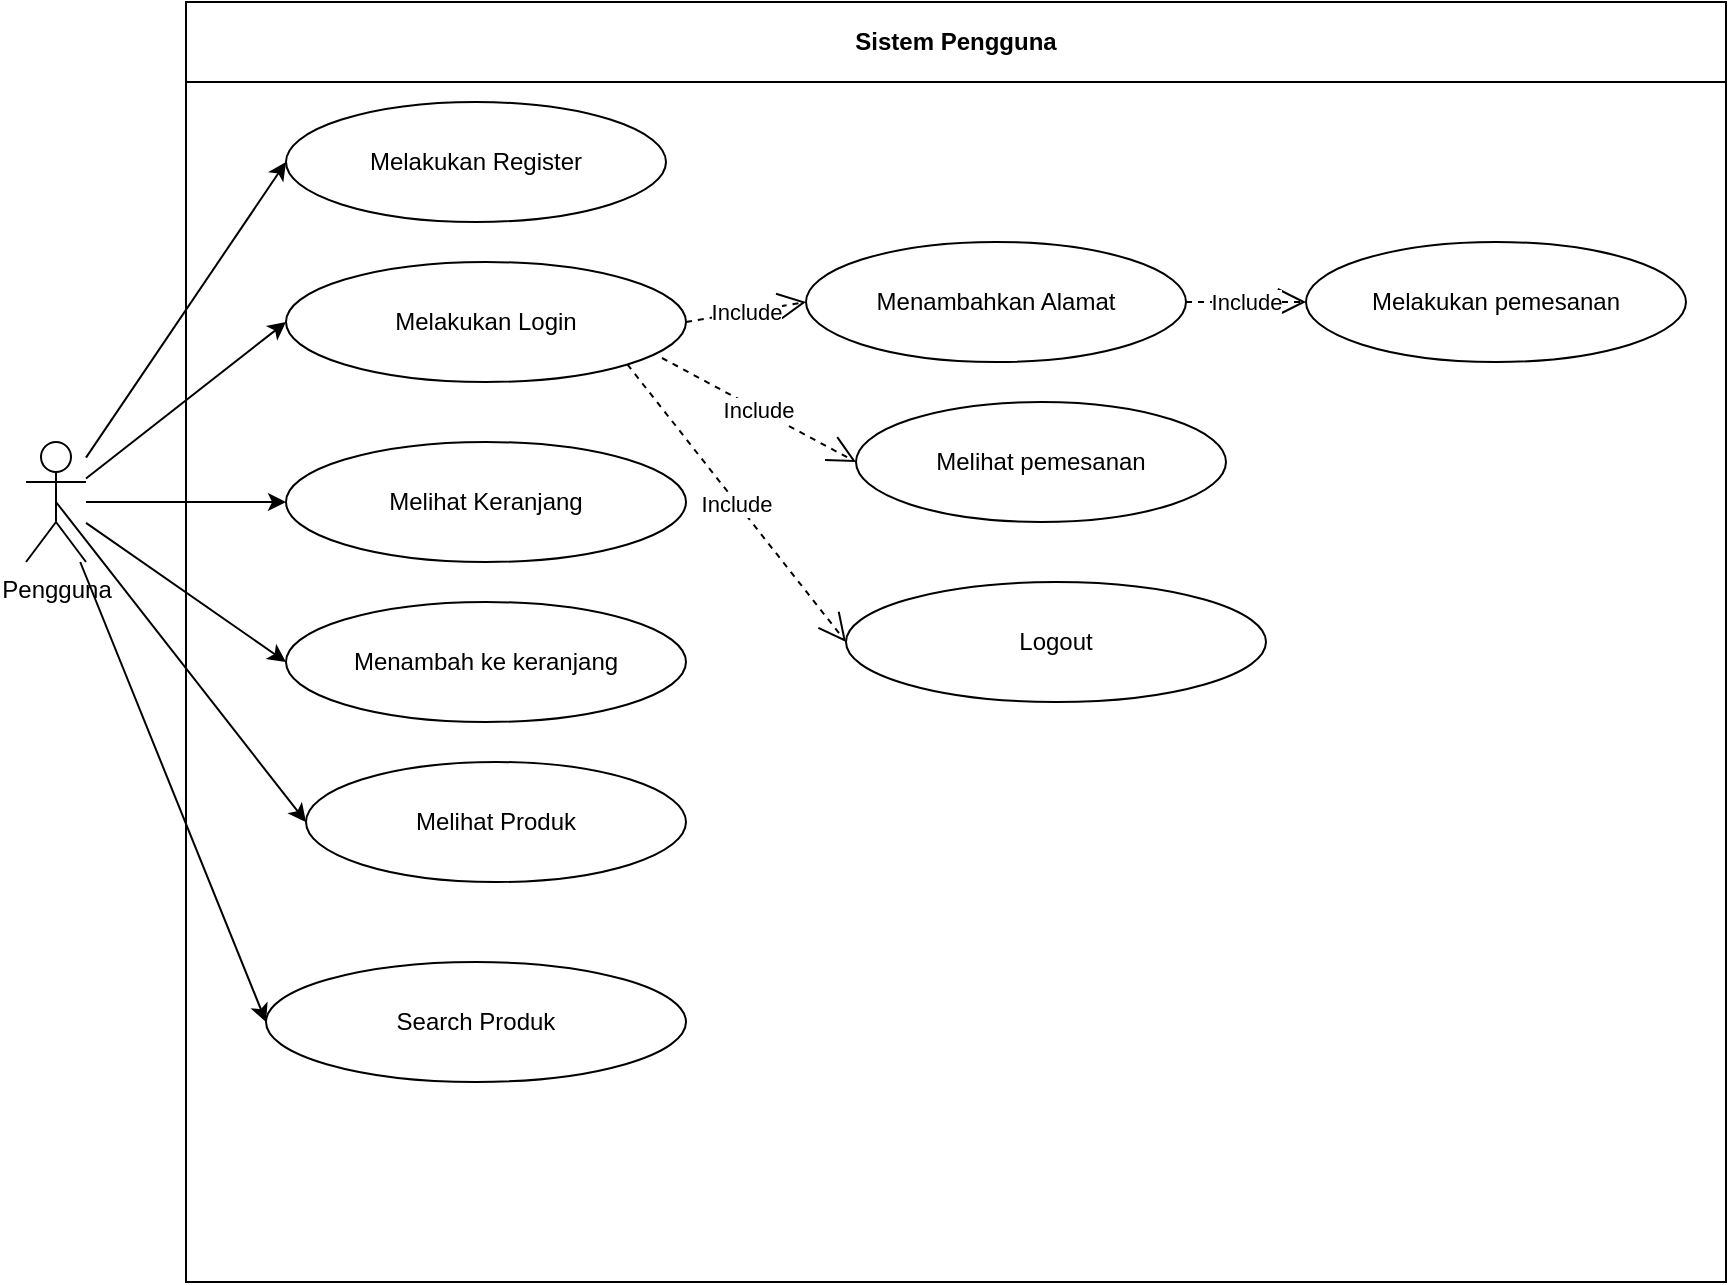 <mxfile version="27.2.0">
  <diagram id="DralZNxZzUyEeLs8SeMf" name="Page-1">
    <mxGraphModel dx="1426" dy="789" grid="1" gridSize="10" guides="1" tooltips="1" connect="1" arrows="1" fold="1" page="1" pageScale="1" pageWidth="827" pageHeight="1169" math="0" shadow="0">
      <root>
        <mxCell id="0" />
        <mxCell id="1" parent="0" />
        <mxCell id="iI_ybcdqutoigyHW8_SD-1" value="Pengguna" style="shape=umlActor;verticalLabelPosition=bottom;verticalAlign=top;html=1;outlineConnect=0;" parent="1" vertex="1">
          <mxGeometry x="130" y="250" width="30" height="60" as="geometry" />
        </mxCell>
        <mxCell id="jyD6sHPYv1fHT7xNC_Ti-2" value="Sistem Pengguna" style="swimlane;whiteSpace=wrap;html=1;startSize=40;" parent="1" vertex="1">
          <mxGeometry x="210" y="30" width="770" height="640" as="geometry" />
        </mxCell>
        <mxCell id="iI_ybcdqutoigyHW8_SD-8" value="Melakukan Register" style="ellipse;whiteSpace=wrap;html=1;" parent="jyD6sHPYv1fHT7xNC_Ti-2" vertex="1">
          <mxGeometry x="50" y="50" width="190" height="60" as="geometry" />
        </mxCell>
        <mxCell id="iI_ybcdqutoigyHW8_SD-9" value="Melakukan Login" style="ellipse;whiteSpace=wrap;html=1;" parent="jyD6sHPYv1fHT7xNC_Ti-2" vertex="1">
          <mxGeometry x="50" y="130" width="200" height="60" as="geometry" />
        </mxCell>
        <mxCell id="iI_ybcdqutoigyHW8_SD-10" value="Melihat Produk" style="ellipse;whiteSpace=wrap;html=1;" parent="jyD6sHPYv1fHT7xNC_Ti-2" vertex="1">
          <mxGeometry x="60" y="380" width="190" height="60" as="geometry" />
        </mxCell>
        <mxCell id="iI_ybcdqutoigyHW8_SD-16" value="Search Produk" style="ellipse;whiteSpace=wrap;html=1;" parent="jyD6sHPYv1fHT7xNC_Ti-2" vertex="1">
          <mxGeometry x="40" y="480" width="210" height="60" as="geometry" />
        </mxCell>
        <mxCell id="iI_ybcdqutoigyHW8_SD-11" value="Melihat Keranjang" style="ellipse;whiteSpace=wrap;html=1;" parent="jyD6sHPYv1fHT7xNC_Ti-2" vertex="1">
          <mxGeometry x="50" y="220" width="200" height="60" as="geometry" />
        </mxCell>
        <mxCell id="iI_ybcdqutoigyHW8_SD-12" value="Menambah ke keranjang" style="ellipse;whiteSpace=wrap;html=1;" parent="jyD6sHPYv1fHT7xNC_Ti-2" vertex="1">
          <mxGeometry x="50" y="300" width="200" height="60" as="geometry" />
        </mxCell>
        <mxCell id="jyD6sHPYv1fHT7xNC_Ti-1" value="Menambahkan Alamat" style="ellipse;whiteSpace=wrap;html=1;" parent="jyD6sHPYv1fHT7xNC_Ti-2" vertex="1">
          <mxGeometry x="310" y="120" width="190" height="60" as="geometry" />
        </mxCell>
        <mxCell id="iI_ybcdqutoigyHW8_SD-13" value="Melakukan pemesanan" style="ellipse;whiteSpace=wrap;html=1;" parent="jyD6sHPYv1fHT7xNC_Ti-2" vertex="1">
          <mxGeometry x="560" y="120" width="190" height="60" as="geometry" />
        </mxCell>
        <mxCell id="iI_ybcdqutoigyHW8_SD-15" value="Logout" style="ellipse;whiteSpace=wrap;html=1;" parent="jyD6sHPYv1fHT7xNC_Ti-2" vertex="1">
          <mxGeometry x="330" y="290" width="210" height="60" as="geometry" />
        </mxCell>
        <mxCell id="iI_ybcdqutoigyHW8_SD-14" value="Melihat pemesanan" style="ellipse;whiteSpace=wrap;html=1;" parent="jyD6sHPYv1fHT7xNC_Ti-2" vertex="1">
          <mxGeometry x="335" y="200" width="185" height="60" as="geometry" />
        </mxCell>
        <mxCell id="jyD6sHPYv1fHT7xNC_Ti-12" value="Include" style="endArrow=open;endSize=12;dashed=1;html=1;rounded=0;exitX=1;exitY=0.5;exitDx=0;exitDy=0;entryX=0;entryY=0.5;entryDx=0;entryDy=0;" parent="jyD6sHPYv1fHT7xNC_Ti-2" source="iI_ybcdqutoigyHW8_SD-9" target="jyD6sHPYv1fHT7xNC_Ti-1" edge="1">
          <mxGeometry width="160" relative="1" as="geometry">
            <mxPoint x="120" y="380" as="sourcePoint" />
            <mxPoint x="280" y="380" as="targetPoint" />
          </mxGeometry>
        </mxCell>
        <mxCell id="jyD6sHPYv1fHT7xNC_Ti-13" value="Include" style="endArrow=open;endSize=12;dashed=1;html=1;rounded=0;exitX=0.94;exitY=0.8;exitDx=0;exitDy=0;entryX=0;entryY=0.5;entryDx=0;entryDy=0;exitPerimeter=0;" parent="jyD6sHPYv1fHT7xNC_Ti-2" source="iI_ybcdqutoigyHW8_SD-9" target="iI_ybcdqutoigyHW8_SD-14" edge="1">
          <mxGeometry width="160" relative="1" as="geometry">
            <mxPoint x="280" y="220" as="sourcePoint" />
            <mxPoint x="340" y="210" as="targetPoint" />
          </mxGeometry>
        </mxCell>
        <mxCell id="jyD6sHPYv1fHT7xNC_Ti-14" value="Include" style="endArrow=open;endSize=12;dashed=1;html=1;rounded=0;exitX=1;exitY=0.5;exitDx=0;exitDy=0;entryX=0;entryY=0.5;entryDx=0;entryDy=0;" parent="jyD6sHPYv1fHT7xNC_Ti-2" source="jyD6sHPYv1fHT7xNC_Ti-1" target="iI_ybcdqutoigyHW8_SD-13" edge="1">
          <mxGeometry width="160" relative="1" as="geometry">
            <mxPoint x="300" y="270" as="sourcePoint" />
            <mxPoint x="397" y="402" as="targetPoint" />
          </mxGeometry>
        </mxCell>
        <mxCell id="UHfwyyqxbXaQnqrRlZLl-1" value="Include" style="endArrow=open;endSize=12;dashed=1;html=1;rounded=0;entryX=0;entryY=0.5;entryDx=0;entryDy=0;exitX=1;exitY=1;exitDx=0;exitDy=0;" edge="1" parent="jyD6sHPYv1fHT7xNC_Ti-2" source="iI_ybcdqutoigyHW8_SD-9" target="iI_ybcdqutoigyHW8_SD-15">
          <mxGeometry width="160" relative="1" as="geometry">
            <mxPoint x="320" y="250" as="sourcePoint" />
            <mxPoint x="417" y="302" as="targetPoint" />
          </mxGeometry>
        </mxCell>
        <mxCell id="jyD6sHPYv1fHT7xNC_Ti-5" value="" style="endArrow=classic;html=1;rounded=0;entryX=0;entryY=0.5;entryDx=0;entryDy=0;" parent="1" source="iI_ybcdqutoigyHW8_SD-1" target="iI_ybcdqutoigyHW8_SD-8" edge="1">
          <mxGeometry width="50" height="50" relative="1" as="geometry">
            <mxPoint x="390" y="430" as="sourcePoint" />
            <mxPoint x="440" y="380" as="targetPoint" />
          </mxGeometry>
        </mxCell>
        <mxCell id="jyD6sHPYv1fHT7xNC_Ti-6" value="" style="endArrow=classic;html=1;rounded=0;entryX=0;entryY=0.5;entryDx=0;entryDy=0;" parent="1" source="iI_ybcdqutoigyHW8_SD-1" target="iI_ybcdqutoigyHW8_SD-9" edge="1">
          <mxGeometry width="50" height="50" relative="1" as="geometry">
            <mxPoint x="200" y="377" as="sourcePoint" />
            <mxPoint x="300" y="220" as="targetPoint" />
          </mxGeometry>
        </mxCell>
        <mxCell id="jyD6sHPYv1fHT7xNC_Ti-7" value="" style="endArrow=classic;html=1;rounded=0;entryX=0;entryY=0.5;entryDx=0;entryDy=0;" parent="1" source="iI_ybcdqutoigyHW8_SD-1" target="iI_ybcdqutoigyHW8_SD-11" edge="1">
          <mxGeometry width="50" height="50" relative="1" as="geometry">
            <mxPoint x="190" y="317" as="sourcePoint" />
            <mxPoint x="290" y="230" as="targetPoint" />
          </mxGeometry>
        </mxCell>
        <mxCell id="jyD6sHPYv1fHT7xNC_Ti-8" value="" style="endArrow=classic;html=1;rounded=0;entryX=0;entryY=0.5;entryDx=0;entryDy=0;" parent="1" source="iI_ybcdqutoigyHW8_SD-1" target="iI_ybcdqutoigyHW8_SD-12" edge="1">
          <mxGeometry width="50" height="50" relative="1" as="geometry">
            <mxPoint x="190" y="310" as="sourcePoint" />
            <mxPoint x="290" y="301" as="targetPoint" />
          </mxGeometry>
        </mxCell>
        <mxCell id="jyD6sHPYv1fHT7xNC_Ti-9" value="" style="endArrow=classic;html=1;rounded=0;exitX=0.5;exitY=0.5;exitDx=0;exitDy=0;exitPerimeter=0;entryX=0;entryY=0.5;entryDx=0;entryDy=0;" parent="1" source="iI_ybcdqutoigyHW8_SD-1" target="iI_ybcdqutoigyHW8_SD-10" edge="1">
          <mxGeometry width="50" height="50" relative="1" as="geometry">
            <mxPoint x="390" y="430" as="sourcePoint" />
            <mxPoint x="440" y="380" as="targetPoint" />
          </mxGeometry>
        </mxCell>
        <mxCell id="jyD6sHPYv1fHT7xNC_Ti-10" value="" style="endArrow=classic;html=1;rounded=0;entryX=0;entryY=0.5;entryDx=0;entryDy=0;" parent="1" source="iI_ybcdqutoigyHW8_SD-1" target="iI_ybcdqutoigyHW8_SD-16" edge="1">
          <mxGeometry width="50" height="50" relative="1" as="geometry">
            <mxPoint x="210" y="340" as="sourcePoint" />
            <mxPoint x="335" y="500" as="targetPoint" />
          </mxGeometry>
        </mxCell>
      </root>
    </mxGraphModel>
  </diagram>
</mxfile>
